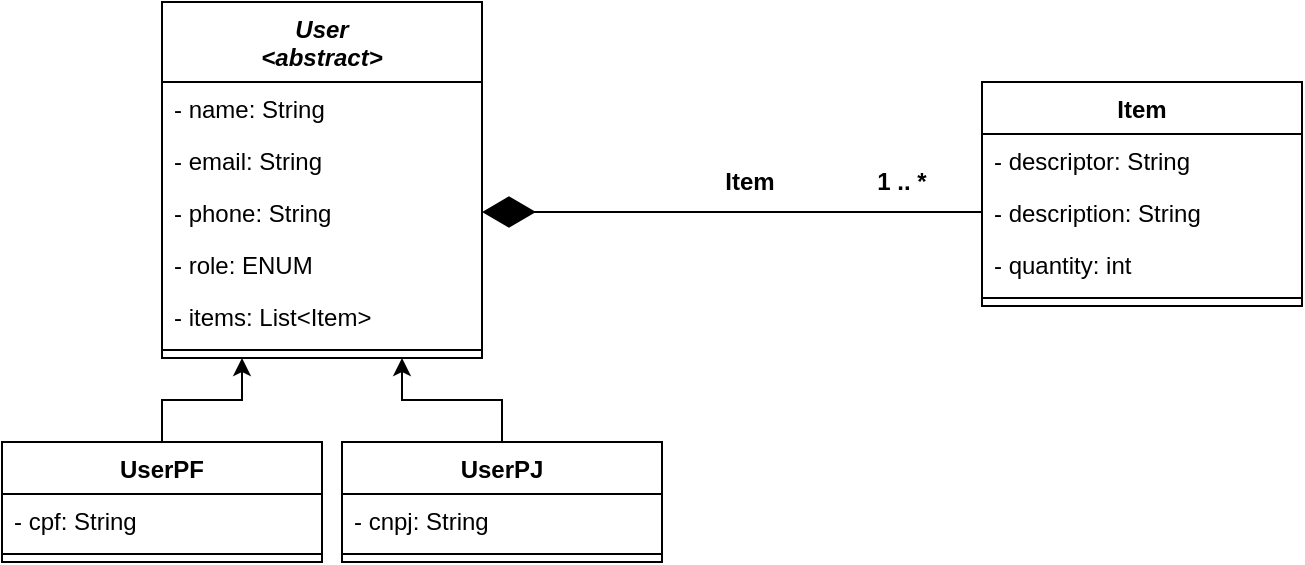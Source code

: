 <mxfile version="15.5.9"><diagram id="C5RBs43oDa-KdzZeNtuy" name="Entidades"><mxGraphModel dx="1422" dy="523" grid="1" gridSize="10" guides="1" tooltips="1" connect="1" arrows="1" fold="1" page="1" pageScale="1" pageWidth="827" pageHeight="1169" math="0" shadow="0"><root><mxCell id="WIyWlLk6GJQsqaUBKTNV-0"/><mxCell id="WIyWlLk6GJQsqaUBKTNV-1" parent="WIyWlLk6GJQsqaUBKTNV-0"/><mxCell id="zkfFHV4jXpPFQw0GAbJ--0" value="User&#10;&lt;abstract&gt;" style="swimlane;fontStyle=3;align=center;verticalAlign=top;childLayout=stackLayout;horizontal=1;startSize=40;horizontalStack=0;resizeParent=1;resizeLast=0;collapsible=1;marginBottom=0;rounded=0;shadow=0;strokeWidth=1;" parent="WIyWlLk6GJQsqaUBKTNV-1" vertex="1"><mxGeometry x="80" y="20" width="160" height="178" as="geometry"><mxRectangle x="230" y="140" width="160" height="26" as="alternateBounds"/></mxGeometry></mxCell><mxCell id="zkfFHV4jXpPFQw0GAbJ--1" value="- name: String" style="text;align=left;verticalAlign=top;spacingLeft=4;spacingRight=4;overflow=hidden;rotatable=0;points=[[0,0.5],[1,0.5]];portConstraint=eastwest;" parent="zkfFHV4jXpPFQw0GAbJ--0" vertex="1"><mxGeometry y="40" width="160" height="26" as="geometry"/></mxCell><mxCell id="zkfFHV4jXpPFQw0GAbJ--2" value="- email: String" style="text;align=left;verticalAlign=top;spacingLeft=4;spacingRight=4;overflow=hidden;rotatable=0;points=[[0,0.5],[1,0.5]];portConstraint=eastwest;rounded=0;shadow=0;html=0;" parent="zkfFHV4jXpPFQw0GAbJ--0" vertex="1"><mxGeometry y="66" width="160" height="26" as="geometry"/></mxCell><mxCell id="zkfFHV4jXpPFQw0GAbJ--3" value="- phone: String" style="text;align=left;verticalAlign=top;spacingLeft=4;spacingRight=4;overflow=hidden;rotatable=0;points=[[0,0.5],[1,0.5]];portConstraint=eastwest;rounded=0;shadow=0;html=0;" parent="zkfFHV4jXpPFQw0GAbJ--0" vertex="1"><mxGeometry y="92" width="160" height="26" as="geometry"/></mxCell><mxCell id="CWztB8ToeeClkqsLtxIr-9" value="- role: ENUM" style="text;align=left;verticalAlign=top;spacingLeft=4;spacingRight=4;overflow=hidden;rotatable=0;points=[[0,0.5],[1,0.5]];portConstraint=eastwest;rounded=0;shadow=0;html=0;" vertex="1" parent="zkfFHV4jXpPFQw0GAbJ--0"><mxGeometry y="118" width="160" height="26" as="geometry"/></mxCell><mxCell id="CWztB8ToeeClkqsLtxIr-21" value="- items: List&lt;Item&gt;" style="text;align=left;verticalAlign=top;spacingLeft=4;spacingRight=4;overflow=hidden;rotatable=0;points=[[0,0.5],[1,0.5]];portConstraint=eastwest;rounded=0;shadow=0;html=0;" vertex="1" parent="zkfFHV4jXpPFQw0GAbJ--0"><mxGeometry y="144" width="160" height="26" as="geometry"/></mxCell><mxCell id="zkfFHV4jXpPFQw0GAbJ--4" value="" style="line;html=1;strokeWidth=1;align=left;verticalAlign=middle;spacingTop=-1;spacingLeft=3;spacingRight=3;rotatable=0;labelPosition=right;points=[];portConstraint=eastwest;" parent="zkfFHV4jXpPFQw0GAbJ--0" vertex="1"><mxGeometry y="170" width="160" height="8" as="geometry"/></mxCell><mxCell id="CWztB8ToeeClkqsLtxIr-14" value="" style="edgeStyle=orthogonalEdgeStyle;rounded=0;orthogonalLoop=1;jettySize=auto;html=1;entryX=0.25;entryY=1;entryDx=0;entryDy=0;" edge="1" parent="WIyWlLk6GJQsqaUBKTNV-1" source="CWztB8ToeeClkqsLtxIr-1" target="zkfFHV4jXpPFQw0GAbJ--0"><mxGeometry relative="1" as="geometry"/></mxCell><mxCell id="CWztB8ToeeClkqsLtxIr-1" value="UserPF" style="swimlane;fontStyle=1;align=center;verticalAlign=top;childLayout=stackLayout;horizontal=1;startSize=26;horizontalStack=0;resizeParent=1;resizeParentMax=0;resizeLast=0;collapsible=1;marginBottom=0;" vertex="1" parent="WIyWlLk6GJQsqaUBKTNV-1"><mxGeometry y="240" width="160" height="60" as="geometry"><mxRectangle y="240" width="70" height="26" as="alternateBounds"/></mxGeometry></mxCell><mxCell id="CWztB8ToeeClkqsLtxIr-2" value="- cpf: String" style="text;strokeColor=none;fillColor=none;align=left;verticalAlign=top;spacingLeft=4;spacingRight=4;overflow=hidden;rotatable=0;points=[[0,0.5],[1,0.5]];portConstraint=eastwest;" vertex="1" parent="CWztB8ToeeClkqsLtxIr-1"><mxGeometry y="26" width="160" height="26" as="geometry"/></mxCell><mxCell id="CWztB8ToeeClkqsLtxIr-3" value="" style="line;strokeWidth=1;fillColor=none;align=left;verticalAlign=middle;spacingTop=-1;spacingLeft=3;spacingRight=3;rotatable=0;labelPosition=right;points=[];portConstraint=eastwest;" vertex="1" parent="CWztB8ToeeClkqsLtxIr-1"><mxGeometry y="52" width="160" height="8" as="geometry"/></mxCell><mxCell id="CWztB8ToeeClkqsLtxIr-13" value="" style="edgeStyle=orthogonalEdgeStyle;rounded=0;orthogonalLoop=1;jettySize=auto;html=1;entryX=0.75;entryY=1;entryDx=0;entryDy=0;" edge="1" parent="WIyWlLk6GJQsqaUBKTNV-1" source="CWztB8ToeeClkqsLtxIr-6" target="zkfFHV4jXpPFQw0GAbJ--0"><mxGeometry relative="1" as="geometry"><mxPoint x="240" y="210" as="targetPoint"/></mxGeometry></mxCell><mxCell id="CWztB8ToeeClkqsLtxIr-6" value="UserPJ" style="swimlane;fontStyle=1;align=center;verticalAlign=top;childLayout=stackLayout;horizontal=1;startSize=26;horizontalStack=0;resizeParent=1;resizeParentMax=0;resizeLast=0;collapsible=1;marginBottom=0;" vertex="1" parent="WIyWlLk6GJQsqaUBKTNV-1"><mxGeometry x="170" y="240" width="160" height="60" as="geometry"><mxRectangle x="170" y="240" width="70" height="26" as="alternateBounds"/></mxGeometry></mxCell><mxCell id="CWztB8ToeeClkqsLtxIr-7" value="- cnpj: String" style="text;strokeColor=none;fillColor=none;align=left;verticalAlign=top;spacingLeft=4;spacingRight=4;overflow=hidden;rotatable=0;points=[[0,0.5],[1,0.5]];portConstraint=eastwest;" vertex="1" parent="CWztB8ToeeClkqsLtxIr-6"><mxGeometry y="26" width="160" height="26" as="geometry"/></mxCell><mxCell id="CWztB8ToeeClkqsLtxIr-8" value="" style="line;strokeWidth=1;fillColor=none;align=left;verticalAlign=middle;spacingTop=-1;spacingLeft=3;spacingRight=3;rotatable=0;labelPosition=right;points=[];portConstraint=eastwest;" vertex="1" parent="CWztB8ToeeClkqsLtxIr-6"><mxGeometry y="52" width="160" height="8" as="geometry"/></mxCell><mxCell id="CWztB8ToeeClkqsLtxIr-15" value="Item" style="swimlane;fontStyle=1;align=center;verticalAlign=top;childLayout=stackLayout;horizontal=1;startSize=26;horizontalStack=0;resizeParent=1;resizeParentMax=0;resizeLast=0;collapsible=1;marginBottom=0;" vertex="1" parent="WIyWlLk6GJQsqaUBKTNV-1"><mxGeometry x="490" y="60" width="160" height="112" as="geometry"/></mxCell><mxCell id="CWztB8ToeeClkqsLtxIr-16" value="- descriptor: String" style="text;strokeColor=none;fillColor=none;align=left;verticalAlign=top;spacingLeft=4;spacingRight=4;overflow=hidden;rotatable=0;points=[[0,0.5],[1,0.5]];portConstraint=eastwest;" vertex="1" parent="CWztB8ToeeClkqsLtxIr-15"><mxGeometry y="26" width="160" height="26" as="geometry"/></mxCell><mxCell id="CWztB8ToeeClkqsLtxIr-19" value="- description: String" style="text;strokeColor=none;fillColor=none;align=left;verticalAlign=top;spacingLeft=4;spacingRight=4;overflow=hidden;rotatable=0;points=[[0,0.5],[1,0.5]];portConstraint=eastwest;" vertex="1" parent="CWztB8ToeeClkqsLtxIr-15"><mxGeometry y="52" width="160" height="26" as="geometry"/></mxCell><mxCell id="CWztB8ToeeClkqsLtxIr-20" value="- quantity: int" style="text;strokeColor=none;fillColor=none;align=left;verticalAlign=top;spacingLeft=4;spacingRight=4;overflow=hidden;rotatable=0;points=[[0,0.5],[1,0.5]];portConstraint=eastwest;" vertex="1" parent="CWztB8ToeeClkqsLtxIr-15"><mxGeometry y="78" width="160" height="26" as="geometry"/></mxCell><mxCell id="CWztB8ToeeClkqsLtxIr-17" value="" style="line;strokeWidth=1;fillColor=none;align=left;verticalAlign=middle;spacingTop=-1;spacingLeft=3;spacingRight=3;rotatable=0;labelPosition=right;points=[];portConstraint=eastwest;" vertex="1" parent="CWztB8ToeeClkqsLtxIr-15"><mxGeometry y="104" width="160" height="8" as="geometry"/></mxCell><mxCell id="CWztB8ToeeClkqsLtxIr-24" value="" style="endArrow=diamondThin;endFill=1;endSize=24;html=1;rounded=0;exitX=0;exitY=0.5;exitDx=0;exitDy=0;entryX=1;entryY=0.5;entryDx=0;entryDy=0;" edge="1" parent="WIyWlLk6GJQsqaUBKTNV-1" source="CWztB8ToeeClkqsLtxIr-19" target="zkfFHV4jXpPFQw0GAbJ--3"><mxGeometry width="160" relative="1" as="geometry"><mxPoint x="190" y="108.66" as="sourcePoint"/><mxPoint x="350" y="108.66" as="targetPoint"/></mxGeometry></mxCell><mxCell id="CWztB8ToeeClkqsLtxIr-26" value="Item" style="text;align=center;fontStyle=1;verticalAlign=middle;spacingLeft=3;spacingRight=3;strokeColor=none;rotatable=0;points=[[0,0.5],[1,0.5]];portConstraint=eastwest;" vertex="1" parent="WIyWlLk6GJQsqaUBKTNV-1"><mxGeometry x="334" y="96" width="80" height="26" as="geometry"/></mxCell><mxCell id="CWztB8ToeeClkqsLtxIr-27" value="1 .. *" style="text;align=center;fontStyle=1;verticalAlign=middle;spacingLeft=3;spacingRight=3;strokeColor=none;rotatable=0;points=[[0,0.5],[1,0.5]];portConstraint=eastwest;" vertex="1" parent="WIyWlLk6GJQsqaUBKTNV-1"><mxGeometry x="410" y="96" width="80" height="26" as="geometry"/></mxCell></root></mxGraphModel></diagram></mxfile>